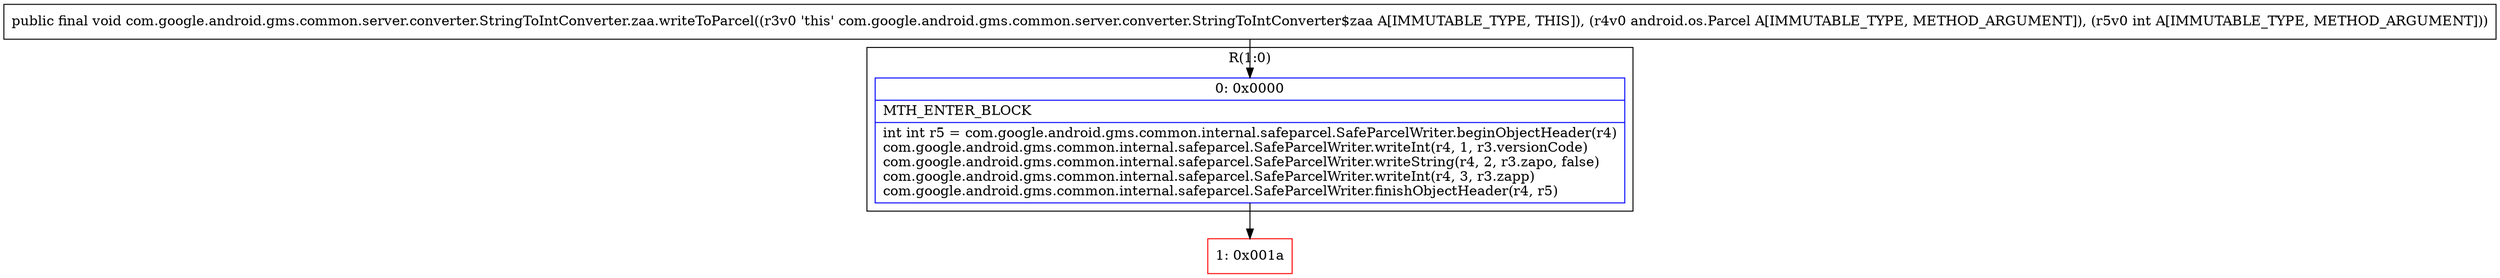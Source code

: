 digraph "CFG forcom.google.android.gms.common.server.converter.StringToIntConverter.zaa.writeToParcel(Landroid\/os\/Parcel;I)V" {
subgraph cluster_Region_1682153668 {
label = "R(1:0)";
node [shape=record,color=blue];
Node_0 [shape=record,label="{0\:\ 0x0000|MTH_ENTER_BLOCK\l|int int r5 = com.google.android.gms.common.internal.safeparcel.SafeParcelWriter.beginObjectHeader(r4)\lcom.google.android.gms.common.internal.safeparcel.SafeParcelWriter.writeInt(r4, 1, r3.versionCode)\lcom.google.android.gms.common.internal.safeparcel.SafeParcelWriter.writeString(r4, 2, r3.zapo, false)\lcom.google.android.gms.common.internal.safeparcel.SafeParcelWriter.writeInt(r4, 3, r3.zapp)\lcom.google.android.gms.common.internal.safeparcel.SafeParcelWriter.finishObjectHeader(r4, r5)\l}"];
}
Node_1 [shape=record,color=red,label="{1\:\ 0x001a}"];
MethodNode[shape=record,label="{public final void com.google.android.gms.common.server.converter.StringToIntConverter.zaa.writeToParcel((r3v0 'this' com.google.android.gms.common.server.converter.StringToIntConverter$zaa A[IMMUTABLE_TYPE, THIS]), (r4v0 android.os.Parcel A[IMMUTABLE_TYPE, METHOD_ARGUMENT]), (r5v0 int A[IMMUTABLE_TYPE, METHOD_ARGUMENT])) }"];
MethodNode -> Node_0;
Node_0 -> Node_1;
}

